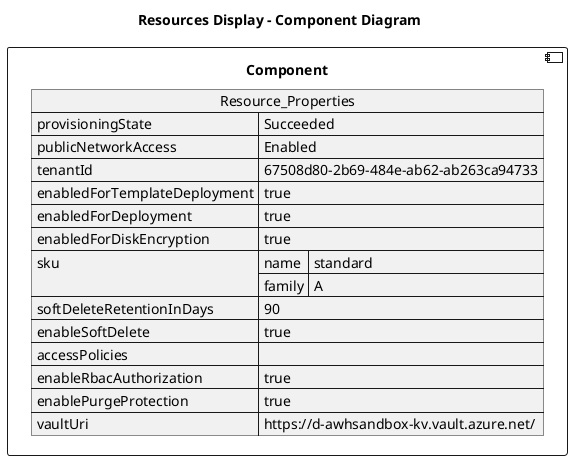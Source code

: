 @startuml

title Resources Display - Component Diagram

component Component {

json  Resource_Properties {
  "provisioningState": "Succeeded",
  "publicNetworkAccess": "Enabled",
  "tenantId": "67508d80-2b69-484e-ab62-ab263ca94733",
  "enabledForTemplateDeployment": true,
  "enabledForDeployment": true,
  "enabledForDiskEncryption": true,
  "sku": {
    "name": "standard",
    "family": "A"
  },
  "softDeleteRetentionInDays": 90,
  "enableSoftDelete": true,
  "accessPolicies": [],
  "enableRbacAuthorization": true,
  "enablePurgeProtection": true,
  "vaultUri": "https://d-awhsandbox-kv.vault.azure.net/"
}
}
@enduml
